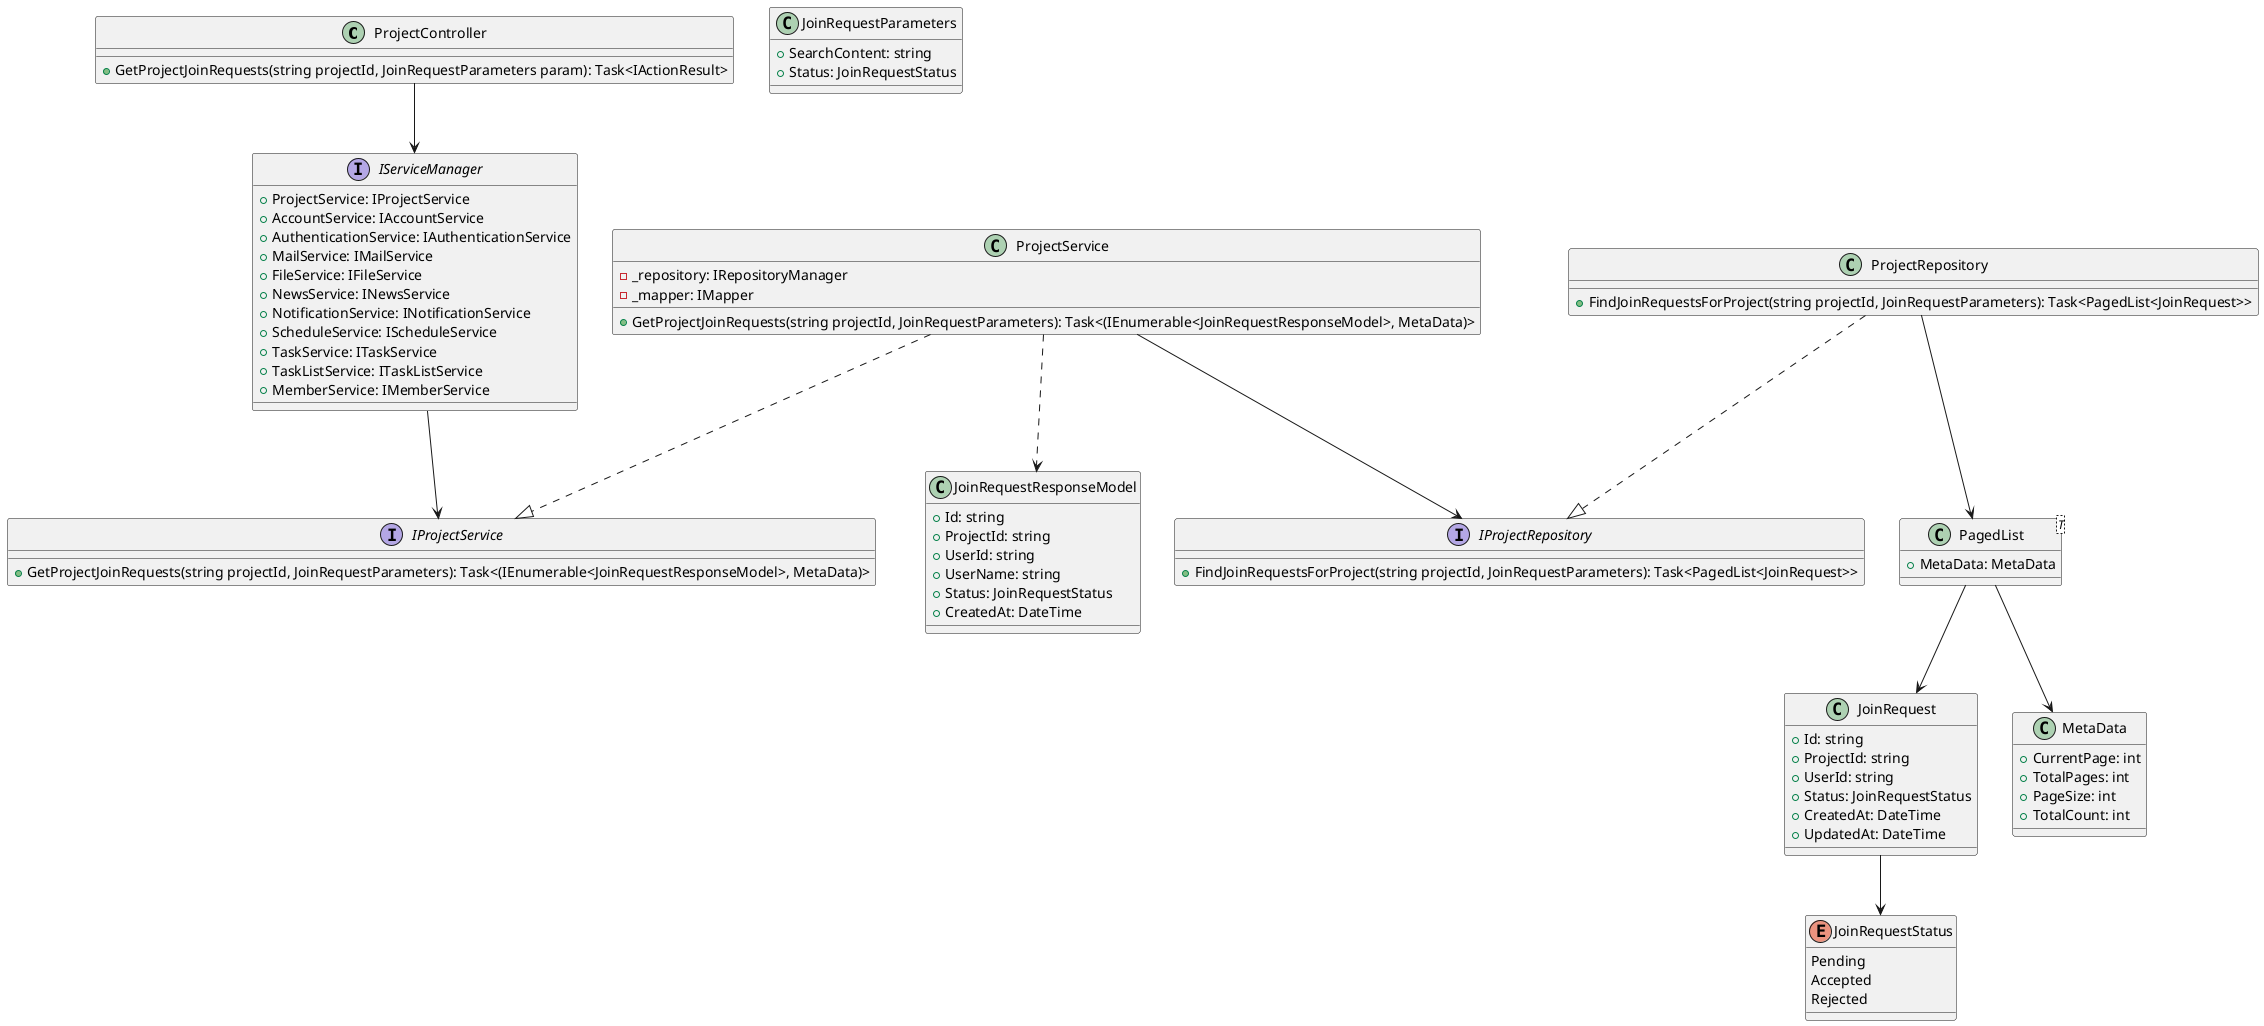 @startuml
class ProjectController {
  +GetProjectJoinRequests(string projectId, JoinRequestParameters param): Task<IActionResult>
}

class JoinRequestParameters {
  +SearchContent: string
  +Status: JoinRequestStatus
}

enum JoinRequestStatus {
  Pending
  Accepted
  Rejected
}

interface IServiceManager {
  +ProjectService: IProjectService
  +AccountService: IAccountService
  +AuthenticationService: IAuthenticationService
  +MailService: IMailService
  +FileService: IFileService
  +NewsService: INewsService
  +NotificationService: INotificationService
  +ScheduleService: IScheduleService
  +TaskService: ITaskService
  +TaskListService: ITaskListService
  +MemberService: IMemberService
}

interface IProjectService {
  +GetProjectJoinRequests(string projectId, JoinRequestParameters): Task<(IEnumerable<JoinRequestResponseModel>, MetaData)>
}

class ProjectService {
  -_repository: IRepositoryManager
  -_mapper: IMapper
  +GetProjectJoinRequests(string projectId, JoinRequestParameters): Task<(IEnumerable<JoinRequestResponseModel>, MetaData)>
}

interface IProjectRepository {
  +FindJoinRequestsForProject(string projectId, JoinRequestParameters): Task<PagedList<JoinRequest>>
}

class ProjectRepository {
  +FindJoinRequestsForProject(string projectId, JoinRequestParameters): Task<PagedList<JoinRequest>>
}

class PagedList<T> {
  +MetaData: MetaData
}

class JoinRequest {
  +Id: string
  +ProjectId: string
  +UserId: string
  +Status: JoinRequestStatus
  +CreatedAt: DateTime
  +UpdatedAt: DateTime
}

class MetaData {
  +CurrentPage: int
  +TotalPages: int
  +PageSize: int
  +TotalCount: int
}

class JoinRequestResponseModel {
  +Id: string
  +ProjectId: string
  +UserId: string
  +UserName: string
  +Status: JoinRequestStatus
  +CreatedAt: DateTime
}

ProjectController --> IServiceManager
IServiceManager --> IProjectService
ProjectService ..|> IProjectService
ProjectService --> IProjectRepository
ProjectRepository ..|> IProjectRepository
ProjectRepository --> PagedList
PagedList --> JoinRequest
PagedList --> MetaData
ProjectService ..> JoinRequestResponseModel
JoinRequest --> JoinRequestStatus

@enduml
